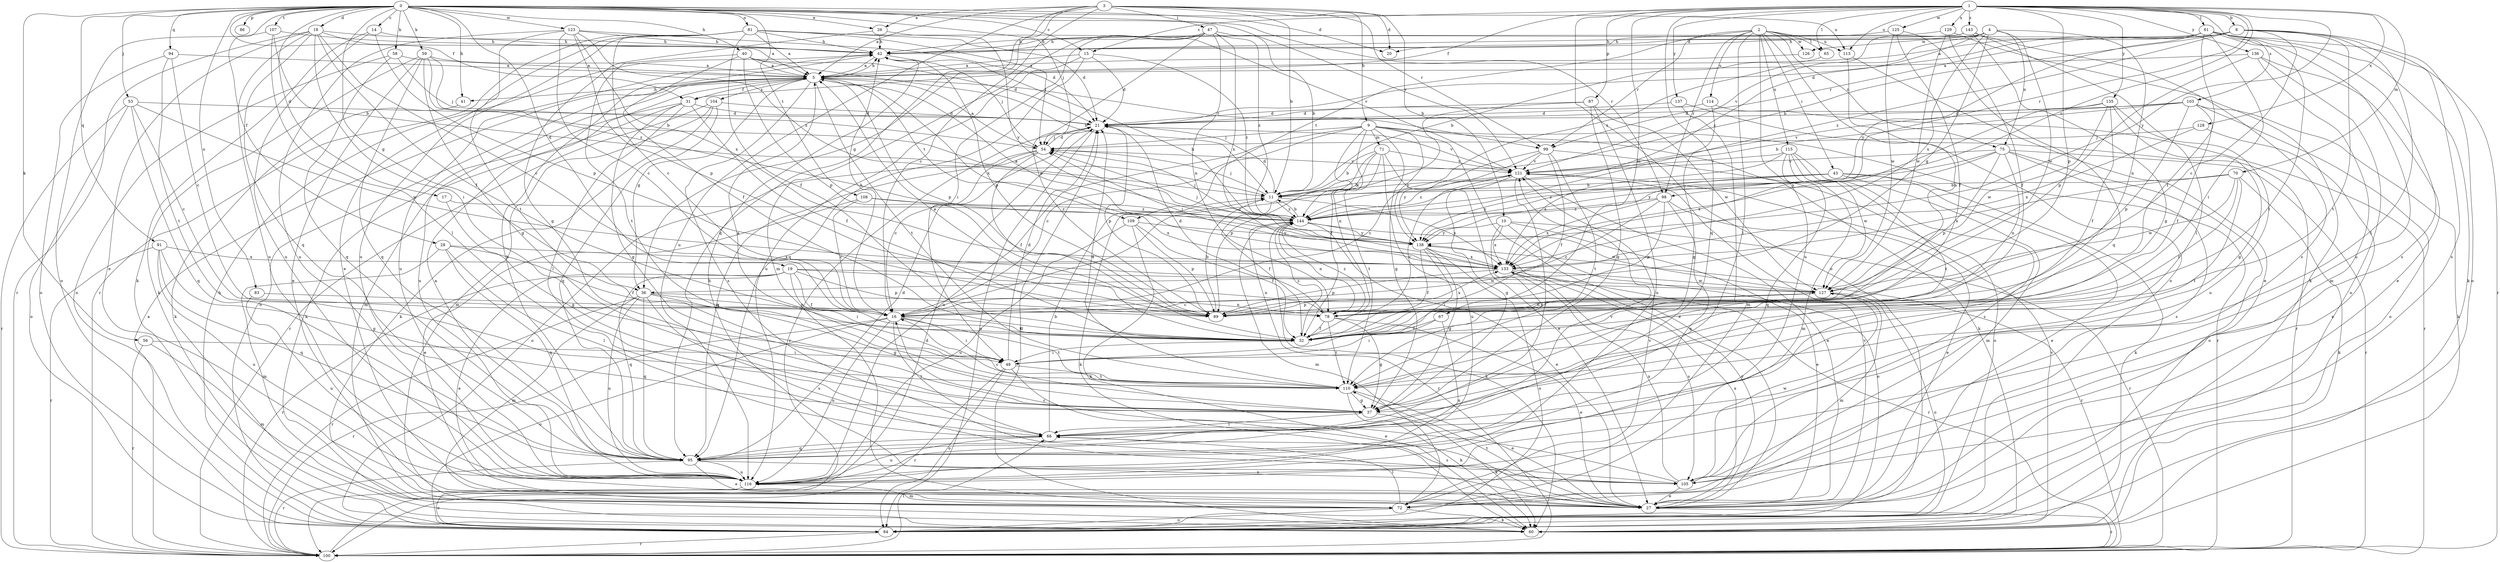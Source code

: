 strict digraph  {
0;
1;
2;
3;
4;
5;
8;
9;
10;
11;
14;
15;
16;
17;
18;
19;
20;
21;
26;
27;
28;
31;
32;
36;
37;
40;
41;
42;
43;
47;
48;
53;
54;
56;
58;
59;
60;
61;
65;
66;
67;
70;
71;
72;
75;
78;
81;
83;
84;
86;
87;
89;
91;
94;
95;
98;
99;
100;
103;
104;
105;
107;
108;
109;
110;
113;
114;
115;
116;
121;
123;
125;
126;
127;
128;
129;
133;
135;
136;
137;
138;
143;
144;
0 -> 14  [label=c];
0 -> 15  [label=c];
0 -> 17  [label=d];
0 -> 18  [label=d];
0 -> 19  [label=d];
0 -> 20  [label=d];
0 -> 26  [label=e];
0 -> 28  [label=f];
0 -> 31  [label=f];
0 -> 36  [label=g];
0 -> 40  [label=h];
0 -> 41  [label=h];
0 -> 53  [label=j];
0 -> 54  [label=j];
0 -> 56  [label=k];
0 -> 58  [label=k];
0 -> 59  [label=k];
0 -> 81  [label=o];
0 -> 83  [label=o];
0 -> 86  [label=p];
0 -> 91  [label=q];
0 -> 94  [label=q];
0 -> 98  [label=r];
0 -> 107  [label=t];
0 -> 108  [label=t];
0 -> 113  [label=u];
0 -> 121  [label=v];
0 -> 123  [label=w];
1 -> 8  [label=b];
1 -> 15  [label=c];
1 -> 31  [label=f];
1 -> 61  [label=l];
1 -> 65  [label=l];
1 -> 67  [label=m];
1 -> 70  [label=m];
1 -> 84  [label=o];
1 -> 87  [label=p];
1 -> 89  [label=p];
1 -> 95  [label=q];
1 -> 98  [label=r];
1 -> 103  [label=s];
1 -> 113  [label=u];
1 -> 125  [label=w];
1 -> 128  [label=x];
1 -> 129  [label=x];
1 -> 135  [label=y];
1 -> 136  [label=y];
1 -> 137  [label=y];
1 -> 138  [label=y];
1 -> 143  [label=z];
1 -> 144  [label=z];
2 -> 43  [label=i];
2 -> 65  [label=l];
2 -> 66  [label=l];
2 -> 75  [label=n];
2 -> 84  [label=o];
2 -> 98  [label=r];
2 -> 99  [label=r];
2 -> 109  [label=t];
2 -> 113  [label=u];
2 -> 114  [label=u];
2 -> 115  [label=u];
2 -> 116  [label=u];
2 -> 126  [label=w];
3 -> 5  [label=a];
3 -> 9  [label=b];
3 -> 10  [label=b];
3 -> 11  [label=b];
3 -> 16  [label=c];
3 -> 20  [label=d];
3 -> 26  [label=e];
3 -> 36  [label=g];
3 -> 47  [label=i];
3 -> 95  [label=q];
3 -> 99  [label=r];
3 -> 116  [label=u];
4 -> 20  [label=d];
4 -> 36  [label=g];
4 -> 75  [label=n];
4 -> 78  [label=n];
4 -> 121  [label=v];
4 -> 126  [label=w];
4 -> 127  [label=w];
4 -> 133  [label=x];
4 -> 144  [label=z];
5 -> 31  [label=f];
5 -> 36  [label=g];
5 -> 41  [label=h];
5 -> 42  [label=h];
5 -> 84  [label=o];
5 -> 89  [label=p];
5 -> 99  [label=r];
5 -> 104  [label=s];
5 -> 105  [label=s];
5 -> 109  [label=t];
5 -> 110  [label=t];
5 -> 116  [label=u];
5 -> 133  [label=x];
8 -> 11  [label=b];
8 -> 16  [label=c];
8 -> 21  [label=d];
8 -> 42  [label=h];
8 -> 66  [label=l];
8 -> 84  [label=o];
8 -> 99  [label=r];
8 -> 105  [label=s];
8 -> 110  [label=t];
8 -> 144  [label=z];
9 -> 16  [label=c];
9 -> 27  [label=e];
9 -> 32  [label=f];
9 -> 37  [label=g];
9 -> 54  [label=j];
9 -> 60  [label=k];
9 -> 71  [label=m];
9 -> 78  [label=n];
9 -> 100  [label=r];
9 -> 116  [label=u];
9 -> 138  [label=y];
10 -> 27  [label=e];
10 -> 84  [label=o];
10 -> 100  [label=r];
10 -> 110  [label=t];
10 -> 133  [label=x];
10 -> 138  [label=y];
11 -> 21  [label=d];
11 -> 32  [label=f];
11 -> 54  [label=j];
11 -> 60  [label=k];
11 -> 133  [label=x];
11 -> 144  [label=z];
14 -> 42  [label=h];
14 -> 60  [label=k];
14 -> 89  [label=p];
14 -> 116  [label=u];
15 -> 5  [label=a];
15 -> 21  [label=d];
15 -> 95  [label=q];
15 -> 116  [label=u];
15 -> 144  [label=z];
16 -> 32  [label=f];
16 -> 42  [label=h];
16 -> 48  [label=i];
16 -> 66  [label=l];
16 -> 84  [label=o];
16 -> 100  [label=r];
16 -> 110  [label=t];
16 -> 116  [label=u];
17 -> 37  [label=g];
17 -> 144  [label=z];
18 -> 5  [label=a];
18 -> 16  [label=c];
18 -> 27  [label=e];
18 -> 32  [label=f];
18 -> 42  [label=h];
18 -> 48  [label=i];
18 -> 95  [label=q];
18 -> 100  [label=r];
18 -> 116  [label=u];
19 -> 27  [label=e];
19 -> 32  [label=f];
19 -> 48  [label=i];
19 -> 78  [label=n];
19 -> 89  [label=p];
19 -> 95  [label=q];
19 -> 100  [label=r];
19 -> 127  [label=w];
21 -> 54  [label=j];
21 -> 84  [label=o];
21 -> 89  [label=p];
21 -> 100  [label=r];
21 -> 121  [label=v];
26 -> 37  [label=g];
26 -> 42  [label=h];
26 -> 138  [label=y];
27 -> 42  [label=h];
27 -> 100  [label=r];
27 -> 110  [label=t];
27 -> 121  [label=v];
27 -> 133  [label=x];
27 -> 138  [label=y];
28 -> 32  [label=f];
28 -> 66  [label=l];
28 -> 72  [label=m];
28 -> 95  [label=q];
28 -> 133  [label=x];
31 -> 21  [label=d];
31 -> 32  [label=f];
31 -> 37  [label=g];
31 -> 60  [label=k];
31 -> 66  [label=l];
31 -> 72  [label=m];
32 -> 5  [label=a];
32 -> 48  [label=i];
32 -> 121  [label=v];
32 -> 144  [label=z];
36 -> 37  [label=g];
36 -> 72  [label=m];
36 -> 78  [label=n];
36 -> 89  [label=p];
36 -> 95  [label=q];
36 -> 100  [label=r];
36 -> 105  [label=s];
36 -> 116  [label=u];
37 -> 16  [label=c];
37 -> 60  [label=k];
37 -> 66  [label=l];
40 -> 5  [label=a];
40 -> 11  [label=b];
40 -> 21  [label=d];
40 -> 32  [label=f];
40 -> 89  [label=p];
40 -> 110  [label=t];
41 -> 60  [label=k];
42 -> 5  [label=a];
42 -> 54  [label=j];
42 -> 89  [label=p];
42 -> 116  [label=u];
43 -> 11  [label=b];
43 -> 27  [label=e];
43 -> 60  [label=k];
43 -> 72  [label=m];
43 -> 138  [label=y];
43 -> 144  [label=z];
47 -> 11  [label=b];
47 -> 42  [label=h];
47 -> 48  [label=i];
47 -> 72  [label=m];
47 -> 78  [label=n];
47 -> 89  [label=p];
47 -> 133  [label=x];
47 -> 144  [label=z];
48 -> 21  [label=d];
48 -> 27  [label=e];
48 -> 84  [label=o];
48 -> 100  [label=r];
48 -> 110  [label=t];
53 -> 16  [label=c];
53 -> 21  [label=d];
53 -> 84  [label=o];
53 -> 95  [label=q];
53 -> 100  [label=r];
53 -> 127  [label=w];
54 -> 5  [label=a];
54 -> 16  [label=c];
54 -> 21  [label=d];
54 -> 32  [label=f];
54 -> 84  [label=o];
54 -> 95  [label=q];
54 -> 121  [label=v];
56 -> 48  [label=i];
56 -> 72  [label=m];
56 -> 100  [label=r];
58 -> 5  [label=a];
58 -> 54  [label=j];
58 -> 84  [label=o];
58 -> 95  [label=q];
59 -> 5  [label=a];
59 -> 11  [label=b];
59 -> 27  [label=e];
59 -> 37  [label=g];
59 -> 60  [label=k];
59 -> 95  [label=q];
59 -> 144  [label=z];
60 -> 21  [label=d];
60 -> 121  [label=v];
61 -> 5  [label=a];
61 -> 32  [label=f];
61 -> 42  [label=h];
61 -> 48  [label=i];
61 -> 60  [label=k];
61 -> 100  [label=r];
61 -> 105  [label=s];
61 -> 110  [label=t];
61 -> 116  [label=u];
61 -> 138  [label=y];
65 -> 11  [label=b];
66 -> 11  [label=b];
66 -> 95  [label=q];
66 -> 105  [label=s];
66 -> 116  [label=u];
67 -> 32  [label=f];
67 -> 48  [label=i];
67 -> 116  [label=u];
70 -> 11  [label=b];
70 -> 32  [label=f];
70 -> 60  [label=k];
70 -> 110  [label=t];
70 -> 127  [label=w];
70 -> 133  [label=x];
71 -> 11  [label=b];
71 -> 27  [label=e];
71 -> 89  [label=p];
71 -> 110  [label=t];
71 -> 116  [label=u];
71 -> 121  [label=v];
71 -> 144  [label=z];
72 -> 60  [label=k];
72 -> 66  [label=l];
72 -> 84  [label=o];
72 -> 121  [label=v];
75 -> 78  [label=n];
75 -> 84  [label=o];
75 -> 89  [label=p];
75 -> 100  [label=r];
75 -> 105  [label=s];
75 -> 121  [label=v];
75 -> 133  [label=x];
75 -> 138  [label=y];
78 -> 21  [label=d];
78 -> 27  [label=e];
78 -> 32  [label=f];
78 -> 37  [label=g];
78 -> 110  [label=t];
78 -> 144  [label=z];
81 -> 5  [label=a];
81 -> 16  [label=c];
81 -> 21  [label=d];
81 -> 27  [label=e];
81 -> 32  [label=f];
81 -> 42  [label=h];
81 -> 54  [label=j];
81 -> 100  [label=r];
81 -> 116  [label=u];
81 -> 121  [label=v];
83 -> 78  [label=n];
83 -> 116  [label=u];
84 -> 42  [label=h];
84 -> 100  [label=r];
87 -> 16  [label=c];
87 -> 21  [label=d];
87 -> 37  [label=g];
87 -> 116  [label=u];
87 -> 127  [label=w];
89 -> 11  [label=b];
89 -> 133  [label=x];
91 -> 37  [label=g];
91 -> 95  [label=q];
91 -> 100  [label=r];
91 -> 116  [label=u];
91 -> 133  [label=x];
94 -> 5  [label=a];
94 -> 16  [label=c];
94 -> 84  [label=o];
94 -> 110  [label=t];
95 -> 21  [label=d];
95 -> 27  [label=e];
95 -> 42  [label=h];
95 -> 100  [label=r];
95 -> 105  [label=s];
95 -> 116  [label=u];
95 -> 121  [label=v];
98 -> 16  [label=c];
98 -> 27  [label=e];
98 -> 89  [label=p];
98 -> 95  [label=q];
98 -> 133  [label=x];
98 -> 144  [label=z];
99 -> 16  [label=c];
99 -> 32  [label=f];
99 -> 84  [label=o];
99 -> 110  [label=t];
99 -> 121  [label=v];
99 -> 138  [label=y];
100 -> 5  [label=a];
100 -> 21  [label=d];
100 -> 66  [label=l];
103 -> 11  [label=b];
103 -> 21  [label=d];
103 -> 32  [label=f];
103 -> 60  [label=k];
103 -> 84  [label=o];
103 -> 89  [label=p];
103 -> 121  [label=v];
104 -> 21  [label=d];
104 -> 60  [label=k];
104 -> 72  [label=m];
104 -> 95  [label=q];
104 -> 100  [label=r];
105 -> 16  [label=c];
105 -> 27  [label=e];
105 -> 127  [label=w];
105 -> 133  [label=x];
107 -> 11  [label=b];
107 -> 42  [label=h];
107 -> 66  [label=l];
107 -> 84  [label=o];
108 -> 16  [label=c];
108 -> 27  [label=e];
108 -> 133  [label=x];
108 -> 144  [label=z];
109 -> 32  [label=f];
109 -> 60  [label=k];
109 -> 89  [label=p];
109 -> 116  [label=u];
109 -> 138  [label=y];
110 -> 5  [label=a];
110 -> 21  [label=d];
110 -> 27  [label=e];
110 -> 37  [label=g];
110 -> 60  [label=k];
113 -> 27  [label=e];
113 -> 78  [label=n];
114 -> 21  [label=d];
114 -> 37  [label=g];
114 -> 100  [label=r];
115 -> 72  [label=m];
115 -> 95  [label=q];
115 -> 105  [label=s];
115 -> 110  [label=t];
115 -> 121  [label=v];
115 -> 127  [label=w];
115 -> 133  [label=x];
116 -> 5  [label=a];
116 -> 72  [label=m];
116 -> 84  [label=o];
121 -> 11  [label=b];
121 -> 27  [label=e];
121 -> 37  [label=g];
121 -> 66  [label=l];
121 -> 144  [label=z];
123 -> 16  [label=c];
123 -> 21  [label=d];
123 -> 42  [label=h];
123 -> 89  [label=p];
123 -> 110  [label=t];
123 -> 116  [label=u];
123 -> 133  [label=x];
123 -> 144  [label=z];
125 -> 32  [label=f];
125 -> 42  [label=h];
125 -> 95  [label=q];
125 -> 127  [label=w];
126 -> 5  [label=a];
127 -> 16  [label=c];
127 -> 72  [label=m];
127 -> 78  [label=n];
127 -> 84  [label=o];
127 -> 89  [label=p];
128 -> 27  [label=e];
128 -> 54  [label=j];
128 -> 133  [label=x];
129 -> 32  [label=f];
129 -> 42  [label=h];
129 -> 60  [label=k];
129 -> 127  [label=w];
133 -> 54  [label=j];
133 -> 89  [label=p];
133 -> 100  [label=r];
133 -> 105  [label=s];
133 -> 127  [label=w];
135 -> 21  [label=d];
135 -> 32  [label=f];
135 -> 37  [label=g];
135 -> 116  [label=u];
135 -> 127  [label=w];
135 -> 133  [label=x];
136 -> 5  [label=a];
136 -> 27  [label=e];
136 -> 72  [label=m];
136 -> 84  [label=o];
136 -> 89  [label=p];
137 -> 21  [label=d];
137 -> 72  [label=m];
137 -> 100  [label=r];
138 -> 5  [label=a];
138 -> 32  [label=f];
138 -> 37  [label=g];
138 -> 42  [label=h];
138 -> 48  [label=i];
138 -> 54  [label=j];
138 -> 84  [label=o];
138 -> 100  [label=r];
138 -> 133  [label=x];
143 -> 37  [label=g];
143 -> 42  [label=h];
143 -> 66  [label=l];
143 -> 105  [label=s];
143 -> 144  [label=z];
144 -> 11  [label=b];
144 -> 27  [label=e];
144 -> 54  [label=j];
144 -> 60  [label=k];
144 -> 72  [label=m];
144 -> 78  [label=n];
144 -> 100  [label=r];
144 -> 127  [label=w];
144 -> 138  [label=y];
}
